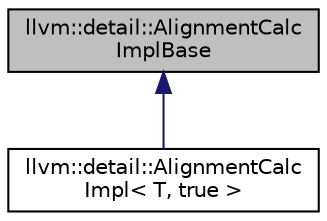 digraph "llvm::detail::AlignmentCalcImplBase"
{
  edge [fontname="Helvetica",fontsize="10",labelfontname="Helvetica",labelfontsize="10"];
  node [fontname="Helvetica",fontsize="10",shape=record];
  Node1 [label="llvm::detail::AlignmentCalc\lImplBase",height=0.2,width=0.4,color="black", fillcolor="grey75", style="filled", fontcolor="black"];
  Node1 -> Node2 [dir="back",color="midnightblue",fontsize="10",style="solid",fontname="Helvetica"];
  Node2 [label="llvm::detail::AlignmentCalc\lImpl\< T, true \>",height=0.2,width=0.4,color="black", fillcolor="white", style="filled",URL="$structllvm_1_1detail_1_1AlignmentCalcImpl_3_01T_00_01true_01_4.html"];
}
